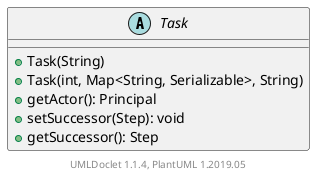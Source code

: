 @startuml

    abstract class Task [[Task.html]] {
        +Task(String)
        +Task(int, Map<String, Serializable>, String)
        +getActor(): Principal
        +setSuccessor(Step): void
        +getSuccessor(): Step
    }


    center footer UMLDoclet 1.1.4, PlantUML 1.2019.05
@enduml
